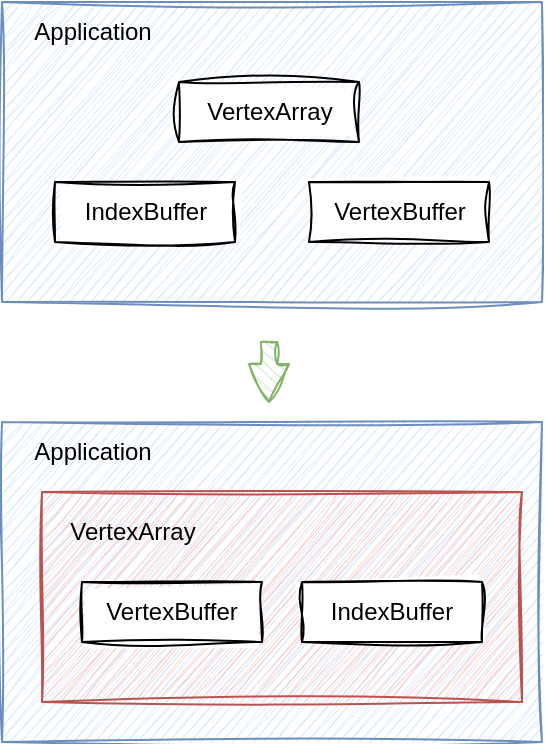 <mxfile version="22.0.0" type="device">
  <diagram name="第 1 页" id="BvLjiq_2y-Ex-Wa1Q2ga">
    <mxGraphModel dx="768" dy="449" grid="1" gridSize="10" guides="1" tooltips="1" connect="1" arrows="1" fold="1" page="1" pageScale="1" pageWidth="827" pageHeight="1169" math="0" shadow="0">
      <root>
        <mxCell id="0" />
        <mxCell id="1" parent="0" />
        <mxCell id="8sRVR_l84B-pR_Qccy8K-3" value="" style="rounded=0;whiteSpace=wrap;html=1;sketch=1;curveFitting=1;jiggle=2;fillColor=#dae8fc;strokeColor=#6c8ebf;" vertex="1" parent="1">
          <mxGeometry x="400" y="510" width="270" height="160" as="geometry" />
        </mxCell>
        <mxCell id="8sRVR_l84B-pR_Qccy8K-4" value="" style="html=1;whiteSpace=wrap;sketch=1;curveFitting=1;jiggle=2;fillColor=#f8cecc;strokeColor=#b85450;" vertex="1" parent="1">
          <mxGeometry x="420" y="545" width="240" height="105" as="geometry" />
        </mxCell>
        <mxCell id="8sRVR_l84B-pR_Qccy8K-5" value="Application" style="text;html=1;align=center;verticalAlign=middle;resizable=0;points=[];autosize=1;strokeColor=none;fillColor=none;sketch=1;curveFitting=1;jiggle=2;" vertex="1" parent="1">
          <mxGeometry x="405" y="510" width="80" height="30" as="geometry" />
        </mxCell>
        <mxCell id="8sRVR_l84B-pR_Qccy8K-6" value="VertexArray" style="text;html=1;align=center;verticalAlign=middle;resizable=0;points=[];autosize=1;strokeColor=none;fillColor=none;" vertex="1" parent="1">
          <mxGeometry x="420" y="550" width="90" height="30" as="geometry" />
        </mxCell>
        <mxCell id="8sRVR_l84B-pR_Qccy8K-7" value="VertexBuffer" style="html=1;whiteSpace=wrap;sketch=1;hachureGap=4;jiggle=2;curveFitting=1;" vertex="1" parent="1">
          <mxGeometry x="440" y="590" width="90" height="30" as="geometry" />
        </mxCell>
        <mxCell id="8sRVR_l84B-pR_Qccy8K-8" value="IndexBuffer" style="html=1;whiteSpace=wrap;sketch=1;hachureGap=4;jiggle=2;curveFitting=1;" vertex="1" parent="1">
          <mxGeometry x="550" y="590" width="90" height="30" as="geometry" />
        </mxCell>
        <mxCell id="8sRVR_l84B-pR_Qccy8K-9" value="" style="rounded=0;whiteSpace=wrap;html=1;sketch=1;curveFitting=1;jiggle=2;fillColor=#dae8fc;strokeColor=#6c8ebf;" vertex="1" parent="1">
          <mxGeometry x="400" y="300" width="270" height="150" as="geometry" />
        </mxCell>
        <mxCell id="8sRVR_l84B-pR_Qccy8K-11" value="Application" style="text;html=1;align=center;verticalAlign=middle;resizable=0;points=[];autosize=1;strokeColor=none;fillColor=none;sketch=1;curveFitting=1;jiggle=2;" vertex="1" parent="1">
          <mxGeometry x="405" y="300" width="80" height="30" as="geometry" />
        </mxCell>
        <mxCell id="8sRVR_l84B-pR_Qccy8K-13" value="VertexBuffer" style="html=1;whiteSpace=wrap;sketch=1;hachureGap=4;jiggle=2;curveFitting=1;" vertex="1" parent="1">
          <mxGeometry x="553.5" y="390" width="90" height="30" as="geometry" />
        </mxCell>
        <mxCell id="8sRVR_l84B-pR_Qccy8K-14" value="IndexBuffer" style="html=1;whiteSpace=wrap;sketch=1;hachureGap=4;jiggle=2;curveFitting=1;" vertex="1" parent="1">
          <mxGeometry x="426.5" y="390" width="90" height="30" as="geometry" />
        </mxCell>
        <mxCell id="8sRVR_l84B-pR_Qccy8K-15" value="VertexArray" style="html=1;whiteSpace=wrap;sketch=1;hachureGap=4;jiggle=2;curveFitting=1;" vertex="1" parent="1">
          <mxGeometry x="488.5" y="340" width="90" height="30" as="geometry" />
        </mxCell>
        <mxCell id="8sRVR_l84B-pR_Qccy8K-16" value="" style="html=1;shadow=0;dashed=0;align=center;verticalAlign=middle;shape=mxgraph.arrows2.arrow;dy=0.59;dx=19;direction=south;notch=0;sketch=1;hachureGap=4;jiggle=2;curveFitting=1;fontFamily=Architects Daughter;fontSource=https%3A%2F%2Ffonts.googleapis.com%2Fcss%3Ffamily%3DArchitects%2BDaughter;fontSize=20;fillColor=#d5e8d4;strokeColor=#82b366;" vertex="1" parent="1">
          <mxGeometry x="523.5" y="470" width="20" height="30" as="geometry" />
        </mxCell>
      </root>
    </mxGraphModel>
  </diagram>
</mxfile>
